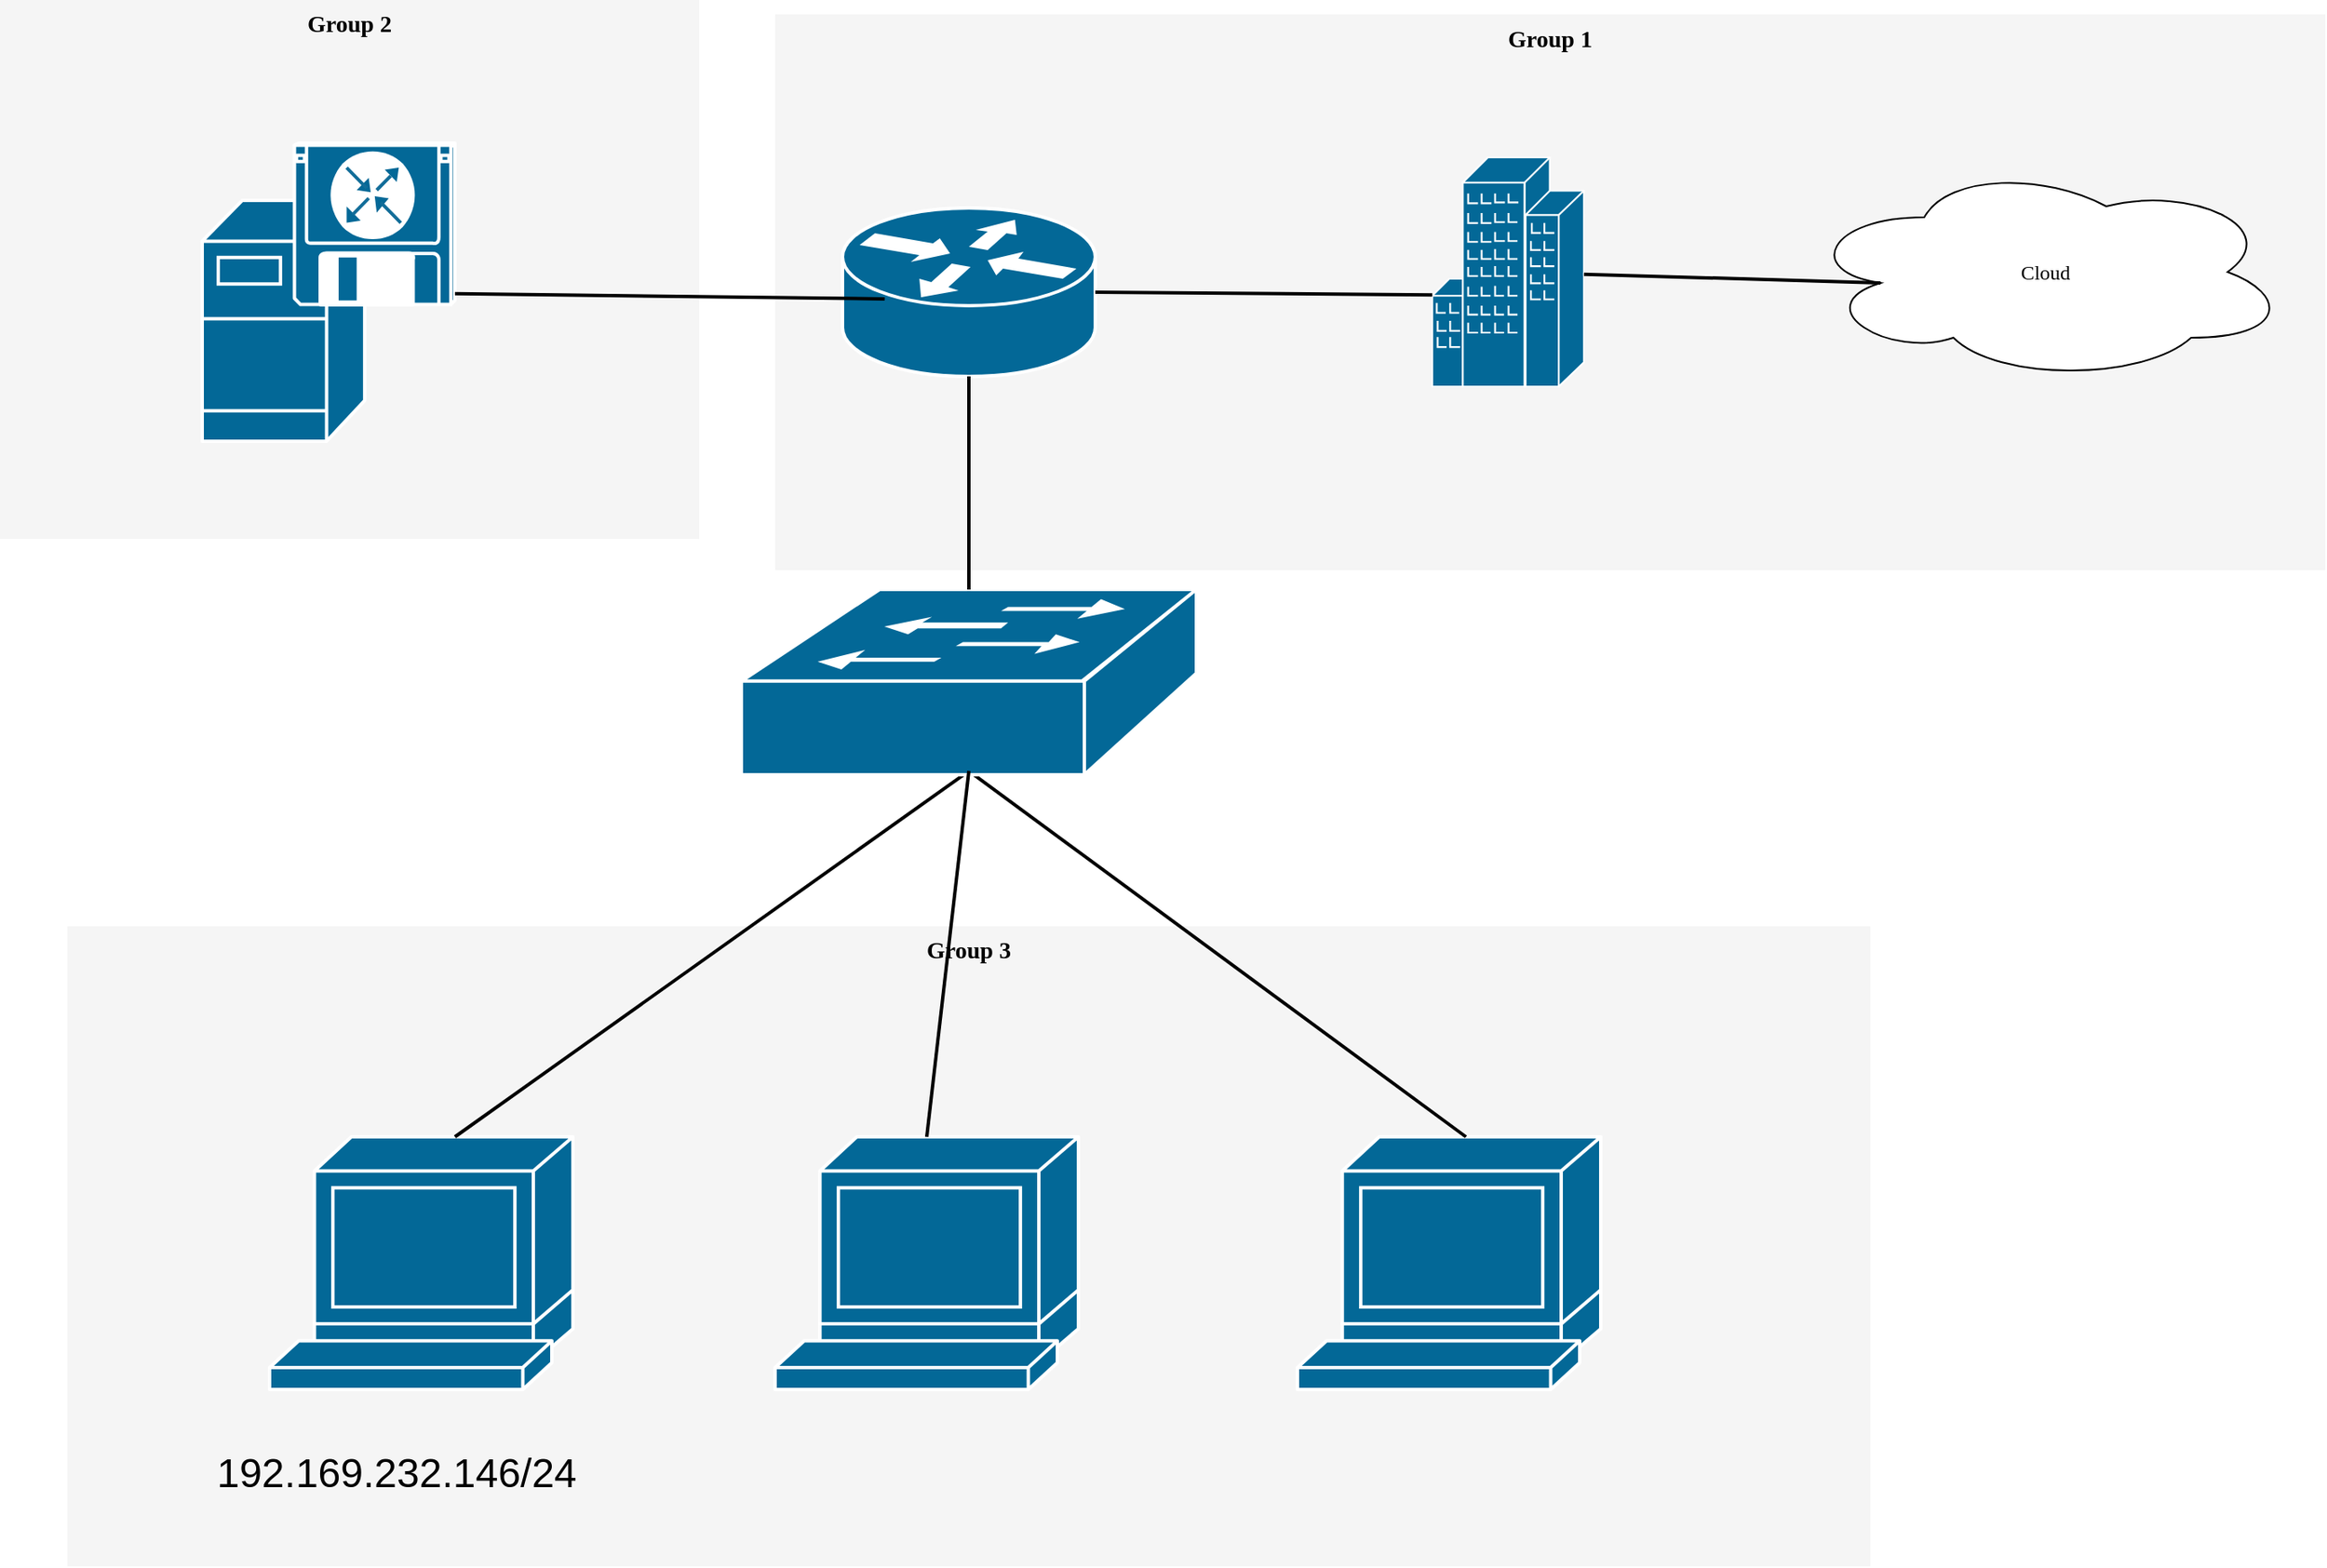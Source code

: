 <mxfile version="21.6.1" type="github">
  <diagram name="Page-1" id="c37626ed-c26b-45fb-9056-f9ebc6bb27b6">
    <mxGraphModel dx="1760" dy="904" grid="1" gridSize="10" guides="1" tooltips="1" connect="1" arrows="1" fold="1" page="1" pageScale="1" pageWidth="1100" pageHeight="850" background="none" math="0" shadow="0">
      <root>
        <mxCell id="0" />
        <mxCell id="1" parent="0" />
        <mxCell id="1c7a67bf8fd3230f-83" value="Group 1" style="whiteSpace=wrap;html=1;rounded=0;shadow=0;comic=0;strokeWidth=1;fontFamily=Verdana;fontSize=14;fillColor=#f5f5f5;strokeColor=none;verticalAlign=top;fontStyle=1" parent="1" vertex="1">
          <mxGeometry x="860" y="238.5" width="920" height="330" as="geometry" />
        </mxCell>
        <mxCell id="1c7a67bf8fd3230f-81" value="Group 3" style="whiteSpace=wrap;html=1;rounded=0;shadow=0;comic=0;strokeWidth=1;fontFamily=Verdana;fontSize=14;fillColor=#f5f5f5;strokeColor=none;fontStyle=1;verticalAlign=top;" parent="1" vertex="1">
          <mxGeometry x="440" y="780" width="1070" height="380" as="geometry" />
        </mxCell>
        <mxCell id="1c7a67bf8fd3230f-80" value="Group 2" style="whiteSpace=wrap;html=1;rounded=0;shadow=0;comic=0;strokeWidth=1;fontFamily=Verdana;fontSize=14;fillColor=#f5f5f5;strokeColor=none;fontStyle=1;verticalAlign=top;" parent="1" vertex="1">
          <mxGeometry x="400" y="230" width="415" height="320" as="geometry" />
        </mxCell>
        <mxCell id="1c7a67bf8fd3230f-14" value="Cloud" style="ellipse;shape=cloud;whiteSpace=wrap;html=1;rounded=0;shadow=0;comic=0;strokeWidth=1;fontFamily=Verdana;fontSize=12;" parent="1" vertex="1">
          <mxGeometry x="1470" y="326.5" width="288" height="130" as="geometry" />
        </mxCell>
        <mxCell id="1c7a67bf8fd3230f-46" value="" style="shape=mxgraph.cisco.routers.router;html=1;dashed=0;fillColor=#036897;strokeColor=#ffffff;strokeWidth=2;verticalLabelPosition=bottom;verticalAlign=top;rounded=0;shadow=0;comic=0;fontFamily=Verdana;fontSize=12;" parent="1" vertex="1">
          <mxGeometry x="900" y="353.5" width="150" height="100" as="geometry" />
        </mxCell>
        <mxCell id="BEgpedO4i2dV7gmLMCpR-1" value="" style="shape=mxgraph.cisco.buildings.generic_building;sketch=0;html=1;pointerEvents=1;dashed=0;fillColor=#036897;strokeColor=#ffffff;strokeWidth=2;verticalLabelPosition=bottom;verticalAlign=top;align=center;outlineConnect=0;" vertex="1" parent="1">
          <mxGeometry x="1250" y="323.5" width="90" height="136" as="geometry" />
        </mxCell>
        <mxCell id="BEgpedO4i2dV7gmLMCpR-2" value="" style="shape=mxgraph.cisco.servers.software_based_server;sketch=0;html=1;pointerEvents=1;dashed=0;fillColor=#036897;strokeColor=#ffffff;strokeWidth=2;verticalLabelPosition=bottom;verticalAlign=top;align=center;outlineConnect=0;" vertex="1" parent="1">
          <mxGeometry x="520" y="315" width="150" height="177" as="geometry" />
        </mxCell>
        <mxCell id="BEgpedO4i2dV7gmLMCpR-7" value="" style="shape=mxgraph.cisco.computers_and_peripherals.terminal;sketch=0;html=1;pointerEvents=1;dashed=0;fillColor=#036897;strokeColor=#ffffff;strokeWidth=2;verticalLabelPosition=bottom;verticalAlign=top;align=center;outlineConnect=0;" vertex="1" parent="1">
          <mxGeometry x="560" y="905" width="180" height="150" as="geometry" />
        </mxCell>
        <mxCell id="BEgpedO4i2dV7gmLMCpR-8" value="" style="shape=mxgraph.cisco.computers_and_peripherals.terminal;sketch=0;html=1;pointerEvents=1;dashed=0;fillColor=#036897;strokeColor=#ffffff;strokeWidth=2;verticalLabelPosition=bottom;verticalAlign=top;align=center;outlineConnect=0;" vertex="1" parent="1">
          <mxGeometry x="860" y="905" width="180" height="150" as="geometry" />
        </mxCell>
        <mxCell id="BEgpedO4i2dV7gmLMCpR-9" value="" style="shape=mxgraph.cisco.computers_and_peripherals.terminal;sketch=0;html=1;pointerEvents=1;dashed=0;fillColor=#036897;strokeColor=#ffffff;strokeWidth=2;verticalLabelPosition=bottom;verticalAlign=top;align=center;outlineConnect=0;" vertex="1" parent="1">
          <mxGeometry x="1170" y="905" width="180" height="150" as="geometry" />
        </mxCell>
        <mxCell id="BEgpedO4i2dV7gmLMCpR-18" value="" style="endArrow=none;html=1;rounded=0;strokeWidth=2;entryX=0.5;entryY=0.98;entryDx=0;entryDy=0;entryPerimeter=0;" edge="1" parent="1" target="BEgpedO4i2dV7gmLMCpR-20">
          <mxGeometry width="50" height="50" relative="1" as="geometry">
            <mxPoint x="1270" y="905" as="sourcePoint" />
            <mxPoint x="1110" y="705" as="targetPoint" />
          </mxGeometry>
        </mxCell>
        <mxCell id="BEgpedO4i2dV7gmLMCpR-19" value="" style="endArrow=none;html=1;rounded=0;strokeWidth=2;strokeColor=#000000;entryX=0.5;entryY=0.98;entryDx=0;entryDy=0;entryPerimeter=0;" edge="1" parent="1" target="BEgpedO4i2dV7gmLMCpR-20">
          <mxGeometry width="50" height="50" relative="1" as="geometry">
            <mxPoint x="670" y="905" as="sourcePoint" />
            <mxPoint x="870" y="710" as="targetPoint" />
          </mxGeometry>
        </mxCell>
        <mxCell id="BEgpedO4i2dV7gmLMCpR-20" value="" style="shape=mxgraph.cisco.switches.workgroup_switch;sketch=0;html=1;pointerEvents=1;dashed=0;fillColor=#036897;strokeColor=#ffffff;strokeWidth=2;verticalLabelPosition=bottom;verticalAlign=top;align=center;outlineConnect=0;" vertex="1" parent="1">
          <mxGeometry x="840" y="580" width="270" height="110" as="geometry" />
        </mxCell>
        <mxCell id="BEgpedO4i2dV7gmLMCpR-23" value="" style="endArrow=none;html=1;rounded=0;strokeWidth=2;strokeColor=#000000;entryX=0.5;entryY=0.98;entryDx=0;entryDy=0;entryPerimeter=0;exitX=0.5;exitY=0;exitDx=0;exitDy=0;exitPerimeter=0;" edge="1" parent="1" source="BEgpedO4i2dV7gmLMCpR-8" target="BEgpedO4i2dV7gmLMCpR-20">
          <mxGeometry width="50" height="50" relative="1" as="geometry">
            <mxPoint x="930" y="900" as="sourcePoint" />
            <mxPoint x="980" y="850" as="targetPoint" />
          </mxGeometry>
        </mxCell>
        <mxCell id="BEgpedO4i2dV7gmLMCpR-24" value="" style="endArrow=none;html=1;rounded=0;strokeWidth=2;strokeColor=#000000;exitX=0.5;exitY=0;exitDx=0;exitDy=0;exitPerimeter=0;" edge="1" parent="1" source="BEgpedO4i2dV7gmLMCpR-20" target="1c7a67bf8fd3230f-46">
          <mxGeometry width="50" height="50" relative="1" as="geometry">
            <mxPoint x="960" y="530" as="sourcePoint" />
            <mxPoint x="1010" y="480" as="targetPoint" />
          </mxGeometry>
        </mxCell>
        <mxCell id="BEgpedO4i2dV7gmLMCpR-25" value="" style="endArrow=none;html=1;rounded=0;strokeWidth=2;strokeColor=#000000;entryX=0;entryY=0.6;entryDx=0;entryDy=0;entryPerimeter=0;exitX=1;exitY=0.5;exitDx=0;exitDy=0;exitPerimeter=0;" edge="1" parent="1" source="1c7a67bf8fd3230f-46" target="BEgpedO4i2dV7gmLMCpR-1">
          <mxGeometry width="50" height="50" relative="1" as="geometry">
            <mxPoint x="1230" y="420" as="sourcePoint" />
            <mxPoint x="1280" y="370" as="targetPoint" />
          </mxGeometry>
        </mxCell>
        <mxCell id="BEgpedO4i2dV7gmLMCpR-28" value="" style="endArrow=none;html=1;rounded=0;strokeWidth=2;strokeColor=#000000;entryX=0.167;entryY=0.54;entryDx=0;entryDy=0;entryPerimeter=0;" edge="1" parent="1" source="BEgpedO4i2dV7gmLMCpR-2" target="1c7a67bf8fd3230f-46">
          <mxGeometry width="50" height="50" relative="1" as="geometry">
            <mxPoint x="780" y="425" as="sourcePoint" />
            <mxPoint x="830" y="375" as="targetPoint" />
          </mxGeometry>
        </mxCell>
        <mxCell id="BEgpedO4i2dV7gmLMCpR-29" value="" style="endArrow=none;html=1;rounded=0;strokeWidth=2;strokeColor=#000000;entryX=0.16;entryY=0.55;entryDx=0;entryDy=0;entryPerimeter=0;" edge="1" parent="1" source="BEgpedO4i2dV7gmLMCpR-1" target="1c7a67bf8fd3230f-14">
          <mxGeometry width="50" height="50" relative="1" as="geometry">
            <mxPoint x="1380" y="413.5" as="sourcePoint" />
            <mxPoint x="1430" y="363.5" as="targetPoint" />
          </mxGeometry>
        </mxCell>
        <mxCell id="BEgpedO4i2dV7gmLMCpR-30" value="&lt;font style=&quot;font-size: 24px;&quot;&gt;192.169.232.146/24&lt;/font&gt;" style="text;html=1;align=center;verticalAlign=middle;resizable=0;points=[];autosize=1;strokeColor=none;fillColor=none;" vertex="1" parent="1">
          <mxGeometry x="515" y="1085" width="240" height="40" as="geometry" />
        </mxCell>
      </root>
    </mxGraphModel>
  </diagram>
</mxfile>
